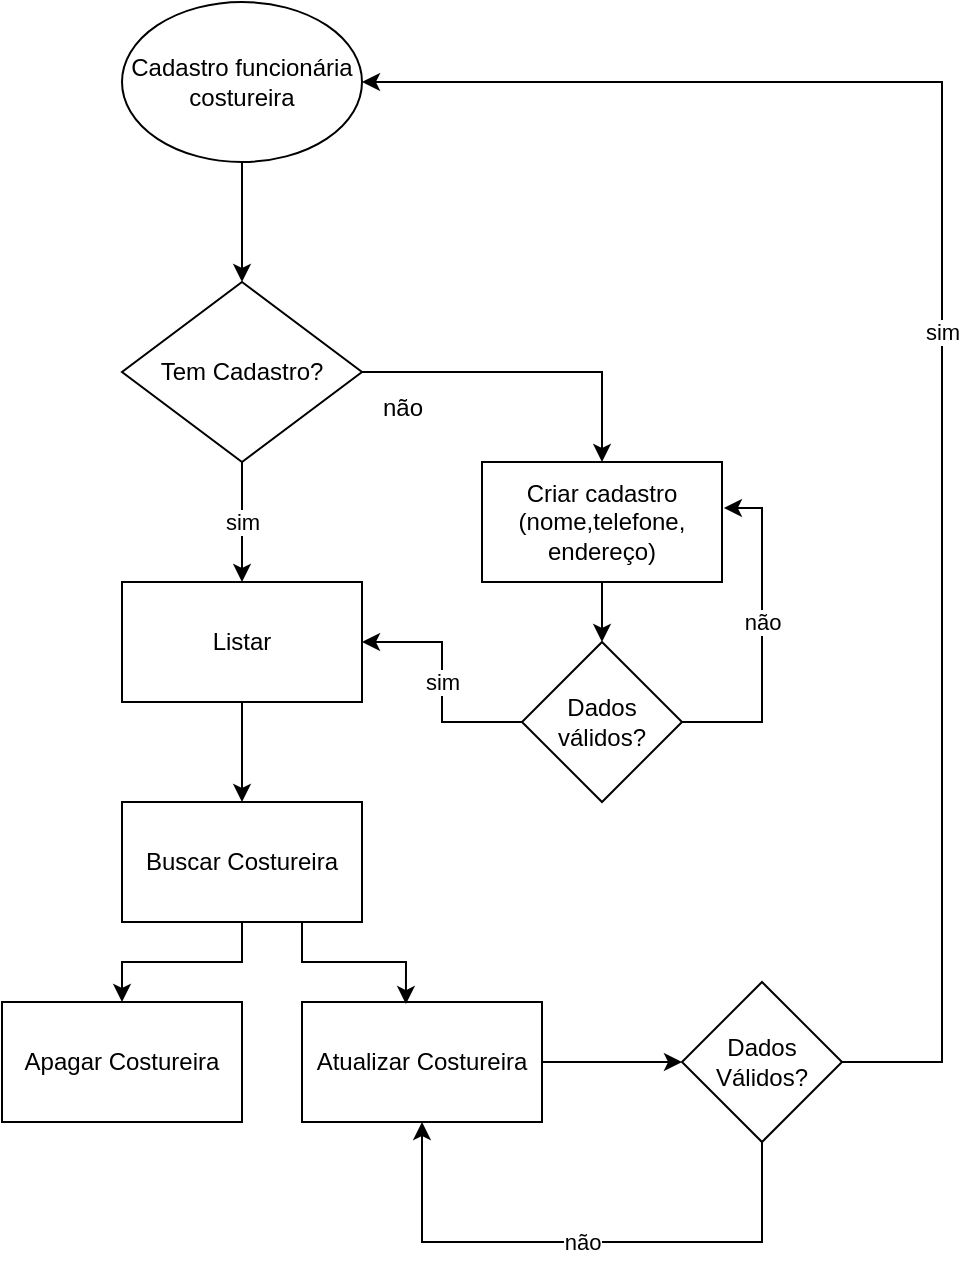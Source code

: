 <mxfile version="24.5.2" type="google">
  <diagram name="Página-1" id="_w1x9NmiXatUhLHsZ1KR">
    <mxGraphModel grid="1" page="1" gridSize="10" guides="1" tooltips="1" connect="1" arrows="1" fold="1" pageScale="1" pageWidth="827" pageHeight="1169" math="0" shadow="0">
      <root>
        <mxCell id="0" />
        <mxCell id="1" parent="0" />
        <mxCell id="8dKwYfs3T3STQ_aM7tkI-1" style="edgeStyle=orthogonalEdgeStyle;rounded=0;orthogonalLoop=1;jettySize=auto;html=1;entryX=0.5;entryY=0;entryDx=0;entryDy=0;" edge="1" parent="1" source="8dKwYfs3T3STQ_aM7tkI-2" target="8dKwYfs3T3STQ_aM7tkI-5">
          <mxGeometry relative="1" as="geometry" />
        </mxCell>
        <mxCell id="8dKwYfs3T3STQ_aM7tkI-2" value="Cadastro funcionária&lt;div&gt;costureira&lt;/div&gt;" style="ellipse;whiteSpace=wrap;html=1;" vertex="1" parent="1">
          <mxGeometry x="100" y="90" width="120" height="80" as="geometry" />
        </mxCell>
        <mxCell id="8dKwYfs3T3STQ_aM7tkI-3" style="edgeStyle=orthogonalEdgeStyle;rounded=0;orthogonalLoop=1;jettySize=auto;html=1;exitX=1;exitY=0.5;exitDx=0;exitDy=0;entryX=0.5;entryY=0;entryDx=0;entryDy=0;" edge="1" parent="1" source="8dKwYfs3T3STQ_aM7tkI-5" target="8dKwYfs3T3STQ_aM7tkI-9">
          <mxGeometry relative="1" as="geometry" />
        </mxCell>
        <mxCell id="8dKwYfs3T3STQ_aM7tkI-4" value="sim" style="edgeStyle=orthogonalEdgeStyle;rounded=0;orthogonalLoop=1;jettySize=auto;html=1;entryX=0.5;entryY=0;entryDx=0;entryDy=0;" edge="1" parent="1" source="8dKwYfs3T3STQ_aM7tkI-5" target="8dKwYfs3T3STQ_aM7tkI-7">
          <mxGeometry relative="1" as="geometry" />
        </mxCell>
        <mxCell id="8dKwYfs3T3STQ_aM7tkI-5" value="Tem Cadastro?" style="rhombus;whiteSpace=wrap;html=1;" vertex="1" parent="1">
          <mxGeometry x="100" y="230" width="120" height="90" as="geometry" />
        </mxCell>
        <mxCell id="8dKwYfs3T3STQ_aM7tkI-6" style="edgeStyle=orthogonalEdgeStyle;rounded=0;orthogonalLoop=1;jettySize=auto;html=1;entryX=0.5;entryY=0;entryDx=0;entryDy=0;" edge="1" parent="1" source="8dKwYfs3T3STQ_aM7tkI-7" target="8dKwYfs3T3STQ_aM7tkI-11">
          <mxGeometry relative="1" as="geometry" />
        </mxCell>
        <mxCell id="8dKwYfs3T3STQ_aM7tkI-7" value="Listar" style="rounded=0;whiteSpace=wrap;html=1;" vertex="1" parent="1">
          <mxGeometry x="100" y="380" width="120" height="60" as="geometry" />
        </mxCell>
        <mxCell id="8dKwYfs3T3STQ_aM7tkI-8" style="edgeStyle=orthogonalEdgeStyle;rounded=0;orthogonalLoop=1;jettySize=auto;html=1;entryX=0.5;entryY=0;entryDx=0;entryDy=0;" edge="1" parent="1" source="8dKwYfs3T3STQ_aM7tkI-9" target="8dKwYfs3T3STQ_aM7tkI-14">
          <mxGeometry relative="1" as="geometry" />
        </mxCell>
        <mxCell id="8dKwYfs3T3STQ_aM7tkI-9" value="Criar cadastro (nome,telefone,&lt;div&gt;endereço)&lt;/div&gt;" style="rounded=0;whiteSpace=wrap;html=1;" vertex="1" parent="1">
          <mxGeometry x="280" y="320" width="120" height="60" as="geometry" />
        </mxCell>
        <mxCell id="8dKwYfs3T3STQ_aM7tkI-10" style="edgeStyle=orthogonalEdgeStyle;rounded=0;orthogonalLoop=1;jettySize=auto;html=1;entryX=0.5;entryY=0;entryDx=0;entryDy=0;" edge="1" parent="1" source="8dKwYfs3T3STQ_aM7tkI-11" target="8dKwYfs3T3STQ_aM7tkI-16">
          <mxGeometry relative="1" as="geometry" />
        </mxCell>
        <mxCell id="8dKwYfs3T3STQ_aM7tkI-11" value="Buscar Costureira" style="rounded=0;whiteSpace=wrap;html=1;" vertex="1" parent="1">
          <mxGeometry x="100" y="490" width="120" height="60" as="geometry" />
        </mxCell>
        <mxCell id="8dKwYfs3T3STQ_aM7tkI-12" value="não" style="text;html=1;align=center;verticalAlign=middle;resizable=0;points=[];autosize=1;strokeColor=none;fillColor=none;" vertex="1" parent="1">
          <mxGeometry x="220" y="278" width="40" height="30" as="geometry" />
        </mxCell>
        <mxCell id="8dKwYfs3T3STQ_aM7tkI-13" value="sim" style="edgeStyle=orthogonalEdgeStyle;rounded=0;orthogonalLoop=1;jettySize=auto;html=1;entryX=1;entryY=0.5;entryDx=0;entryDy=0;" edge="1" parent="1" source="8dKwYfs3T3STQ_aM7tkI-14" target="8dKwYfs3T3STQ_aM7tkI-7">
          <mxGeometry relative="1" as="geometry" />
        </mxCell>
        <mxCell id="8dKwYfs3T3STQ_aM7tkI-14" value="Dados&lt;div&gt;válidos?&lt;/div&gt;" style="rhombus;whiteSpace=wrap;html=1;" vertex="1" parent="1">
          <mxGeometry x="300" y="410" width="80" height="80" as="geometry" />
        </mxCell>
        <mxCell id="8dKwYfs3T3STQ_aM7tkI-15" value="não" style="edgeStyle=orthogonalEdgeStyle;rounded=0;orthogonalLoop=1;jettySize=auto;html=1;entryX=1.008;entryY=0.383;entryDx=0;entryDy=0;entryPerimeter=0;" edge="1" parent="1" source="8dKwYfs3T3STQ_aM7tkI-14" target="8dKwYfs3T3STQ_aM7tkI-9">
          <mxGeometry x="0.084" relative="1" as="geometry">
            <Array as="points">
              <mxPoint x="420" y="450" />
              <mxPoint x="420" y="343" />
            </Array>
            <mxPoint as="offset" />
          </mxGeometry>
        </mxCell>
        <mxCell id="8dKwYfs3T3STQ_aM7tkI-16" value="Apagar Costureira" style="rounded=0;whiteSpace=wrap;html=1;" vertex="1" parent="1">
          <mxGeometry x="40" y="590" width="120" height="60" as="geometry" />
        </mxCell>
        <mxCell id="8dKwYfs3T3STQ_aM7tkI-17" style="edgeStyle=orthogonalEdgeStyle;rounded=0;orthogonalLoop=1;jettySize=auto;html=1;entryX=0;entryY=0.5;entryDx=0;entryDy=0;" edge="1" parent="1" source="8dKwYfs3T3STQ_aM7tkI-18" target="8dKwYfs3T3STQ_aM7tkI-22">
          <mxGeometry relative="1" as="geometry">
            <mxPoint x="380" y="620" as="targetPoint" />
          </mxGeometry>
        </mxCell>
        <mxCell id="8dKwYfs3T3STQ_aM7tkI-18" value="Atualizar Costureira" style="rounded=0;whiteSpace=wrap;html=1;" vertex="1" parent="1">
          <mxGeometry x="190" y="590" width="120" height="60" as="geometry" />
        </mxCell>
        <mxCell id="8dKwYfs3T3STQ_aM7tkI-19" style="edgeStyle=orthogonalEdgeStyle;rounded=0;orthogonalLoop=1;jettySize=auto;html=1;exitX=0.75;exitY=1;exitDx=0;exitDy=0;entryX=0.433;entryY=0.017;entryDx=0;entryDy=0;entryPerimeter=0;" edge="1" parent="1" source="8dKwYfs3T3STQ_aM7tkI-11" target="8dKwYfs3T3STQ_aM7tkI-18">
          <mxGeometry relative="1" as="geometry" />
        </mxCell>
        <mxCell id="8dKwYfs3T3STQ_aM7tkI-20" value="sim" style="edgeStyle=orthogonalEdgeStyle;rounded=0;orthogonalLoop=1;jettySize=auto;html=1;entryX=1;entryY=0.5;entryDx=0;entryDy=0;" edge="1" parent="1" source="8dKwYfs3T3STQ_aM7tkI-22" target="8dKwYfs3T3STQ_aM7tkI-2">
          <mxGeometry relative="1" as="geometry">
            <Array as="points">
              <mxPoint x="510" y="620" />
              <mxPoint x="510" y="130" />
            </Array>
          </mxGeometry>
        </mxCell>
        <mxCell id="8dKwYfs3T3STQ_aM7tkI-21" value="não" style="edgeStyle=orthogonalEdgeStyle;rounded=0;orthogonalLoop=1;jettySize=auto;html=1;entryX=0.5;entryY=1;entryDx=0;entryDy=0;" edge="1" parent="1" source="8dKwYfs3T3STQ_aM7tkI-22" target="8dKwYfs3T3STQ_aM7tkI-18">
          <mxGeometry relative="1" as="geometry">
            <Array as="points">
              <mxPoint x="420" y="710" />
              <mxPoint x="250" y="710" />
            </Array>
          </mxGeometry>
        </mxCell>
        <mxCell id="8dKwYfs3T3STQ_aM7tkI-22" value="Dados Válidos?" style="rhombus;whiteSpace=wrap;html=1;" vertex="1" parent="1">
          <mxGeometry x="380" y="580" width="80" height="80" as="geometry" />
        </mxCell>
      </root>
    </mxGraphModel>
  </diagram>
</mxfile>
